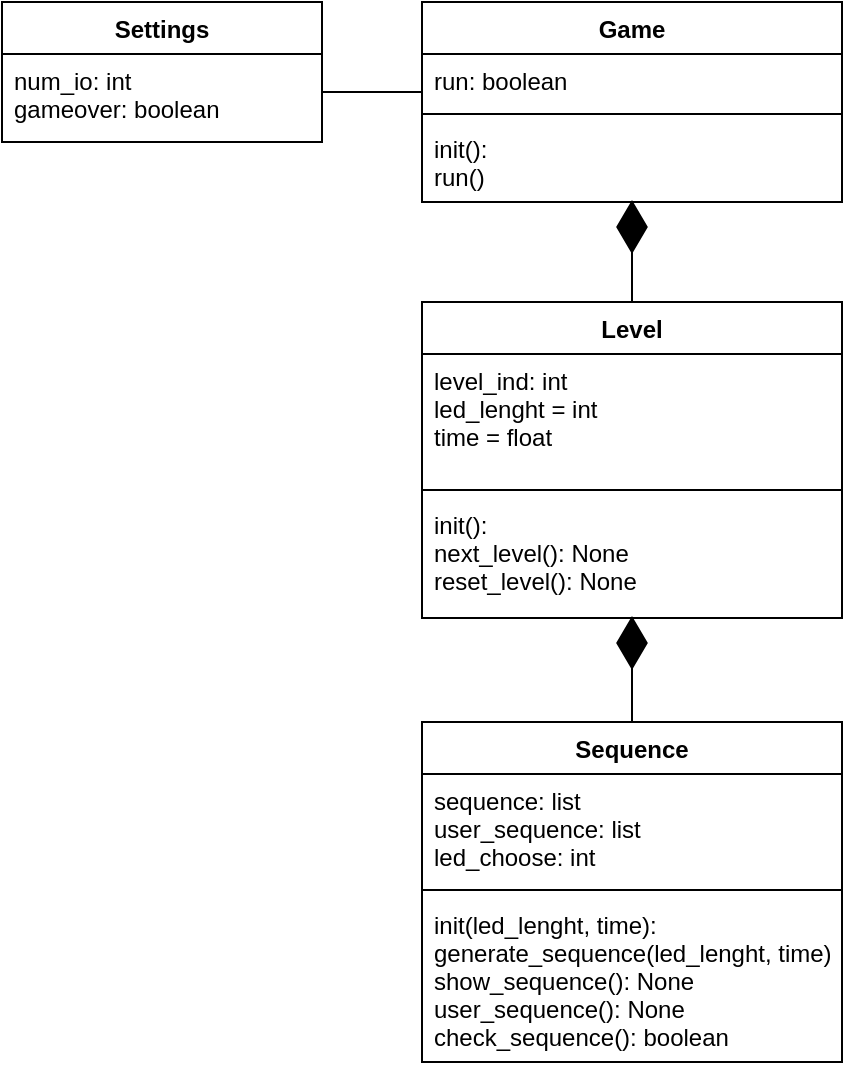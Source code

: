 <mxfile version="16.5.1" type="device"><diagram id="loZ6RNZMqsUenkRXHyGm" name="Page-1"><mxGraphModel dx="317" dy="418" grid="1" gridSize="10" guides="1" tooltips="1" connect="1" arrows="1" fold="1" page="1" pageScale="1" pageWidth="850" pageHeight="1100" math="0" shadow="0"><root><mxCell id="0"/><mxCell id="1" parent="0"/><mxCell id="vLvu6YY81i9t5kBbPL8K-1" value="Settings" style="swimlane;fontStyle=1;align=center;verticalAlign=top;childLayout=stackLayout;horizontal=1;startSize=26;horizontalStack=0;resizeParent=1;resizeParentMax=0;resizeLast=0;collapsible=1;marginBottom=0;" parent="1" vertex="1"><mxGeometry x="110" y="200" width="160" height="70" as="geometry"/></mxCell><mxCell id="vLvu6YY81i9t5kBbPL8K-2" value="num_io: int&#10;gameover: boolean" style="text;strokeColor=none;fillColor=none;align=left;verticalAlign=top;spacingLeft=4;spacingRight=4;overflow=hidden;rotatable=0;points=[[0,0.5],[1,0.5]];portConstraint=eastwest;" parent="vLvu6YY81i9t5kBbPL8K-1" vertex="1"><mxGeometry y="26" width="160" height="44" as="geometry"/></mxCell><mxCell id="c43mf0O_II287r9Enmgl-1" value="Game" style="swimlane;fontStyle=1;align=center;verticalAlign=top;childLayout=stackLayout;horizontal=1;startSize=26;horizontalStack=0;resizeParent=1;resizeParentMax=0;resizeLast=0;collapsible=1;marginBottom=0;" parent="1" vertex="1"><mxGeometry x="320" y="200" width="210" height="100" as="geometry"/></mxCell><mxCell id="c43mf0O_II287r9Enmgl-2" value="run: boolean" style="text;strokeColor=none;fillColor=none;align=left;verticalAlign=top;spacingLeft=4;spacingRight=4;overflow=hidden;rotatable=0;points=[[0,0.5],[1,0.5]];portConstraint=eastwest;" parent="c43mf0O_II287r9Enmgl-1" vertex="1"><mxGeometry y="26" width="210" height="26" as="geometry"/></mxCell><mxCell id="c43mf0O_II287r9Enmgl-3" value="" style="line;strokeWidth=1;fillColor=none;align=left;verticalAlign=middle;spacingTop=-1;spacingLeft=3;spacingRight=3;rotatable=0;labelPosition=right;points=[];portConstraint=eastwest;" parent="c43mf0O_II287r9Enmgl-1" vertex="1"><mxGeometry y="52" width="210" height="8" as="geometry"/></mxCell><mxCell id="c43mf0O_II287r9Enmgl-4" value="init():&#10;run()&#10;" style="text;strokeColor=none;fillColor=none;align=left;verticalAlign=top;spacingLeft=4;spacingRight=4;overflow=hidden;rotatable=0;points=[[0,0.5],[1,0.5]];portConstraint=eastwest;" parent="c43mf0O_II287r9Enmgl-1" vertex="1"><mxGeometry y="60" width="210" height="40" as="geometry"/></mxCell><mxCell id="c43mf0O_II287r9Enmgl-5" value="Sequence" style="swimlane;fontStyle=1;align=center;verticalAlign=top;childLayout=stackLayout;horizontal=1;startSize=26;horizontalStack=0;resizeParent=1;resizeParentMax=0;resizeLast=0;collapsible=1;marginBottom=0;" parent="1" vertex="1"><mxGeometry x="320" y="560" width="210" height="170" as="geometry"/></mxCell><mxCell id="c43mf0O_II287r9Enmgl-6" value="sequence: list&#10;user_sequence: list&#10;led_choose: int&#10;" style="text;strokeColor=none;fillColor=none;align=left;verticalAlign=top;spacingLeft=4;spacingRight=4;overflow=hidden;rotatable=0;points=[[0,0.5],[1,0.5]];portConstraint=eastwest;" parent="c43mf0O_II287r9Enmgl-5" vertex="1"><mxGeometry y="26" width="210" height="54" as="geometry"/></mxCell><mxCell id="c43mf0O_II287r9Enmgl-7" value="" style="line;strokeWidth=1;fillColor=none;align=left;verticalAlign=middle;spacingTop=-1;spacingLeft=3;spacingRight=3;rotatable=0;labelPosition=right;points=[];portConstraint=eastwest;" parent="c43mf0O_II287r9Enmgl-5" vertex="1"><mxGeometry y="80" width="210" height="8" as="geometry"/></mxCell><mxCell id="c43mf0O_II287r9Enmgl-8" value="init(led_lenght, time):&#10;generate_sequence(led_lenght, time)&#10;show_sequence(): None&#10;user_sequence(): None&#10;check_sequence(): boolean" style="text;strokeColor=none;fillColor=none;align=left;verticalAlign=top;spacingLeft=4;spacingRight=4;overflow=hidden;rotatable=0;points=[[0,0.5],[1,0.5]];portConstraint=eastwest;" parent="c43mf0O_II287r9Enmgl-5" vertex="1"><mxGeometry y="88" width="210" height="82" as="geometry"/></mxCell><mxCell id="CUZDBRXQHxgWktqQ_okT-4" value="Level" style="swimlane;fontStyle=1;align=center;verticalAlign=top;childLayout=stackLayout;horizontal=1;startSize=26;horizontalStack=0;resizeParent=1;resizeParentMax=0;resizeLast=0;collapsible=1;marginBottom=0;" parent="1" vertex="1"><mxGeometry x="320" y="350" width="210" height="158" as="geometry"/></mxCell><mxCell id="CUZDBRXQHxgWktqQ_okT-5" value="level_ind: int&#10;led_lenght = int&#10;time = float" style="text;strokeColor=none;fillColor=none;align=left;verticalAlign=top;spacingLeft=4;spacingRight=4;overflow=hidden;rotatable=0;points=[[0,0.5],[1,0.5]];portConstraint=eastwest;" parent="CUZDBRXQHxgWktqQ_okT-4" vertex="1"><mxGeometry y="26" width="210" height="64" as="geometry"/></mxCell><mxCell id="CUZDBRXQHxgWktqQ_okT-6" value="" style="line;strokeWidth=1;fillColor=none;align=left;verticalAlign=middle;spacingTop=-1;spacingLeft=3;spacingRight=3;rotatable=0;labelPosition=right;points=[];portConstraint=eastwest;" parent="CUZDBRXQHxgWktqQ_okT-4" vertex="1"><mxGeometry y="90" width="210" height="8" as="geometry"/></mxCell><mxCell id="CUZDBRXQHxgWktqQ_okT-7" value="init():&#10;next_level(): None&#10;reset_level(): None" style="text;strokeColor=none;fillColor=none;align=left;verticalAlign=top;spacingLeft=4;spacingRight=4;overflow=hidden;rotatable=0;points=[[0,0.5],[1,0.5]];portConstraint=eastwest;" parent="CUZDBRXQHxgWktqQ_okT-4" vertex="1"><mxGeometry y="98" width="210" height="60" as="geometry"/></mxCell><mxCell id="CUZDBRXQHxgWktqQ_okT-12" value="" style="endArrow=none;html=1;rounded=0;exitX=0;exitY=0.731;exitDx=0;exitDy=0;exitPerimeter=0;" parent="1" source="c43mf0O_II287r9Enmgl-2" edge="1"><mxGeometry width="50" height="50" relative="1" as="geometry"><mxPoint x="310" y="250" as="sourcePoint"/><mxPoint x="270" y="245" as="targetPoint"/></mxGeometry></mxCell><mxCell id="cWYkI7SkrrcDqmY5G9hc-2" value="" style="endArrow=diamondThin;endFill=1;endSize=24;html=1;rounded=0;entryX=0.5;entryY=0.983;entryDx=0;entryDy=0;entryPerimeter=0;exitX=0.5;exitY=0;exitDx=0;exitDy=0;" parent="1" source="c43mf0O_II287r9Enmgl-5" target="CUZDBRXQHxgWktqQ_okT-7" edge="1"><mxGeometry width="160" relative="1" as="geometry"><mxPoint x="570" y="540" as="sourcePoint"/><mxPoint x="730" y="540" as="targetPoint"/></mxGeometry></mxCell><mxCell id="cWYkI7SkrrcDqmY5G9hc-3" value="" style="endArrow=diamondThin;endFill=1;endSize=24;html=1;rounded=0;entryX=0.5;entryY=0.975;entryDx=0;entryDy=0;entryPerimeter=0;exitX=0.5;exitY=0;exitDx=0;exitDy=0;" parent="1" source="CUZDBRXQHxgWktqQ_okT-4" target="c43mf0O_II287r9Enmgl-4" edge="1"><mxGeometry width="160" relative="1" as="geometry"><mxPoint x="270" y="330" as="sourcePoint"/><mxPoint x="430" y="330" as="targetPoint"/></mxGeometry></mxCell></root></mxGraphModel></diagram></mxfile>